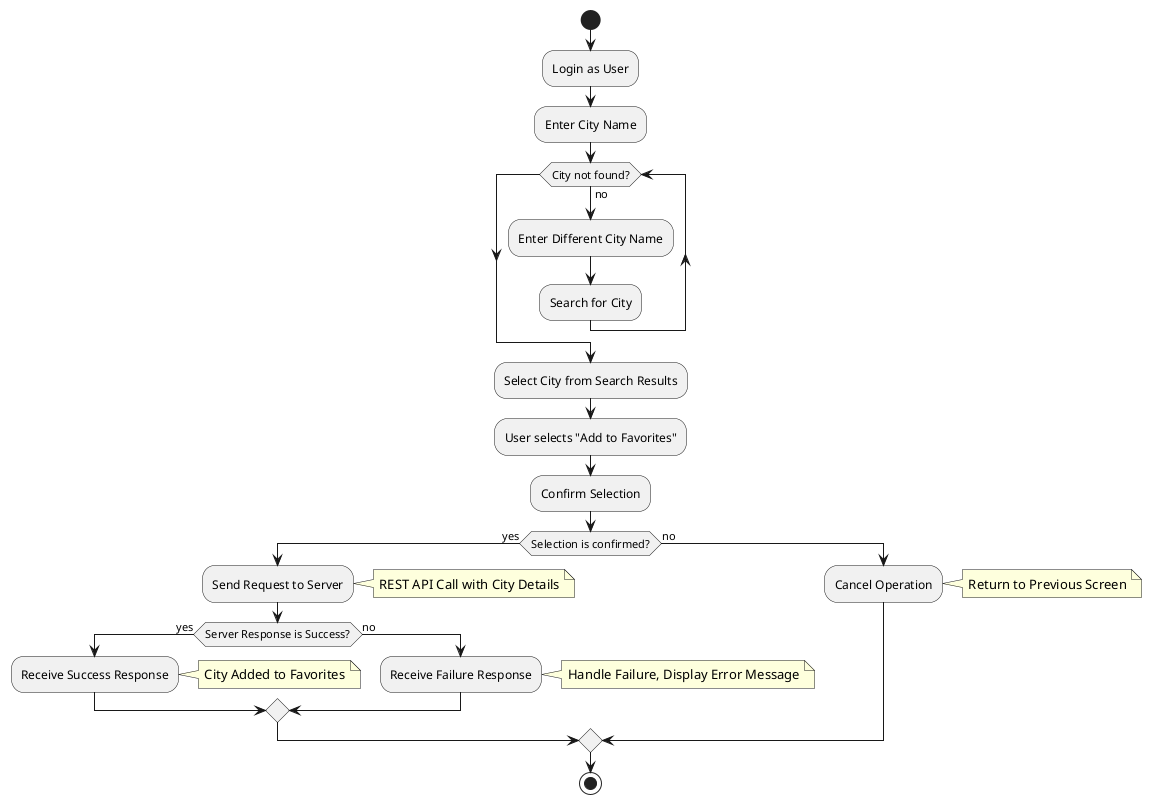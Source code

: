 @startuml add-city_to_favorites
start

:Login as User;
:Enter City Name;

while (City not found?) is (no)
:Enter Different City Name;
:Search for City;
endwhile

:Select City from Search Results;
:User selects "Add to Favorites";
:Confirm Selection;
if (Selection is confirmed?) then (yes)
:Send Request to Server;
note right: REST API Call with City Details
if (Server Response is Success?) then (yes)
:Receive Success Response;
note right: City Added to Favorites
else (no)
:Receive Failure Response;
note right: Handle Failure, Display Error Message
endif
else (no)
:Cancel Operation;
note right: Return to Previous Screen
endif

stop
@enduml